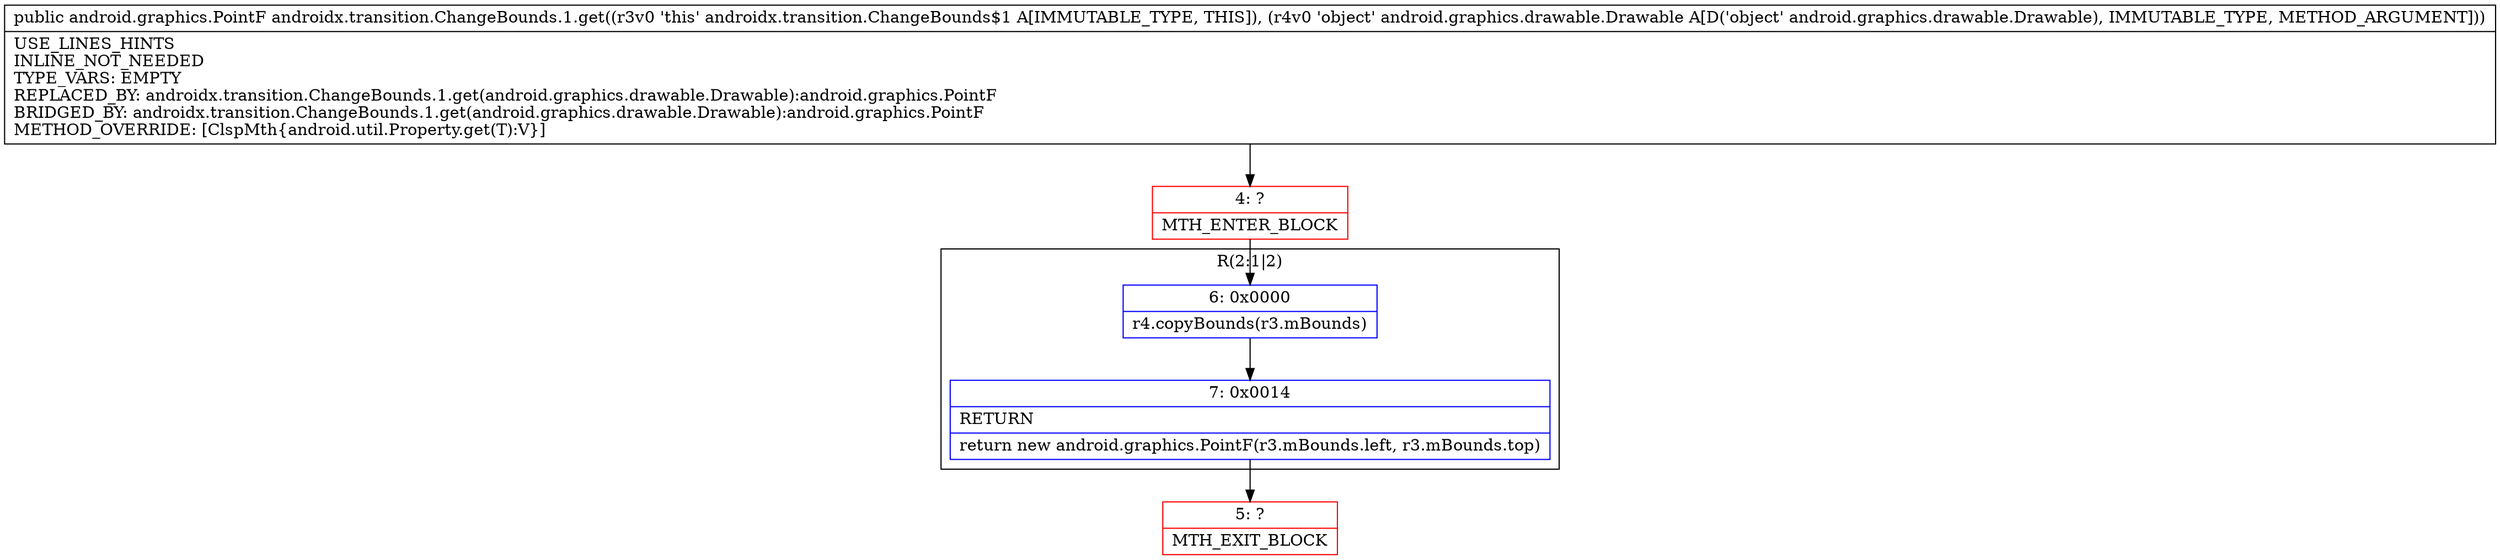 digraph "CFG forandroidx.transition.ChangeBounds.1.get(Landroid\/graphics\/drawable\/Drawable;)Landroid\/graphics\/PointF;" {
subgraph cluster_Region_903487693 {
label = "R(2:1|2)";
node [shape=record,color=blue];
Node_6 [shape=record,label="{6\:\ 0x0000|r4.copyBounds(r3.mBounds)\l}"];
Node_7 [shape=record,label="{7\:\ 0x0014|RETURN\l|return new android.graphics.PointF(r3.mBounds.left, r3.mBounds.top)\l}"];
}
Node_4 [shape=record,color=red,label="{4\:\ ?|MTH_ENTER_BLOCK\l}"];
Node_5 [shape=record,color=red,label="{5\:\ ?|MTH_EXIT_BLOCK\l}"];
MethodNode[shape=record,label="{public android.graphics.PointF androidx.transition.ChangeBounds.1.get((r3v0 'this' androidx.transition.ChangeBounds$1 A[IMMUTABLE_TYPE, THIS]), (r4v0 'object' android.graphics.drawable.Drawable A[D('object' android.graphics.drawable.Drawable), IMMUTABLE_TYPE, METHOD_ARGUMENT]))  | USE_LINES_HINTS\lINLINE_NOT_NEEDED\lTYPE_VARS: EMPTY\lREPLACED_BY: androidx.transition.ChangeBounds.1.get(android.graphics.drawable.Drawable):android.graphics.PointF\lBRIDGED_BY: androidx.transition.ChangeBounds.1.get(android.graphics.drawable.Drawable):android.graphics.PointF\lMETHOD_OVERRIDE: [ClspMth\{android.util.Property.get(T):V\}]\l}"];
MethodNode -> Node_4;Node_6 -> Node_7;
Node_7 -> Node_5;
Node_4 -> Node_6;
}

